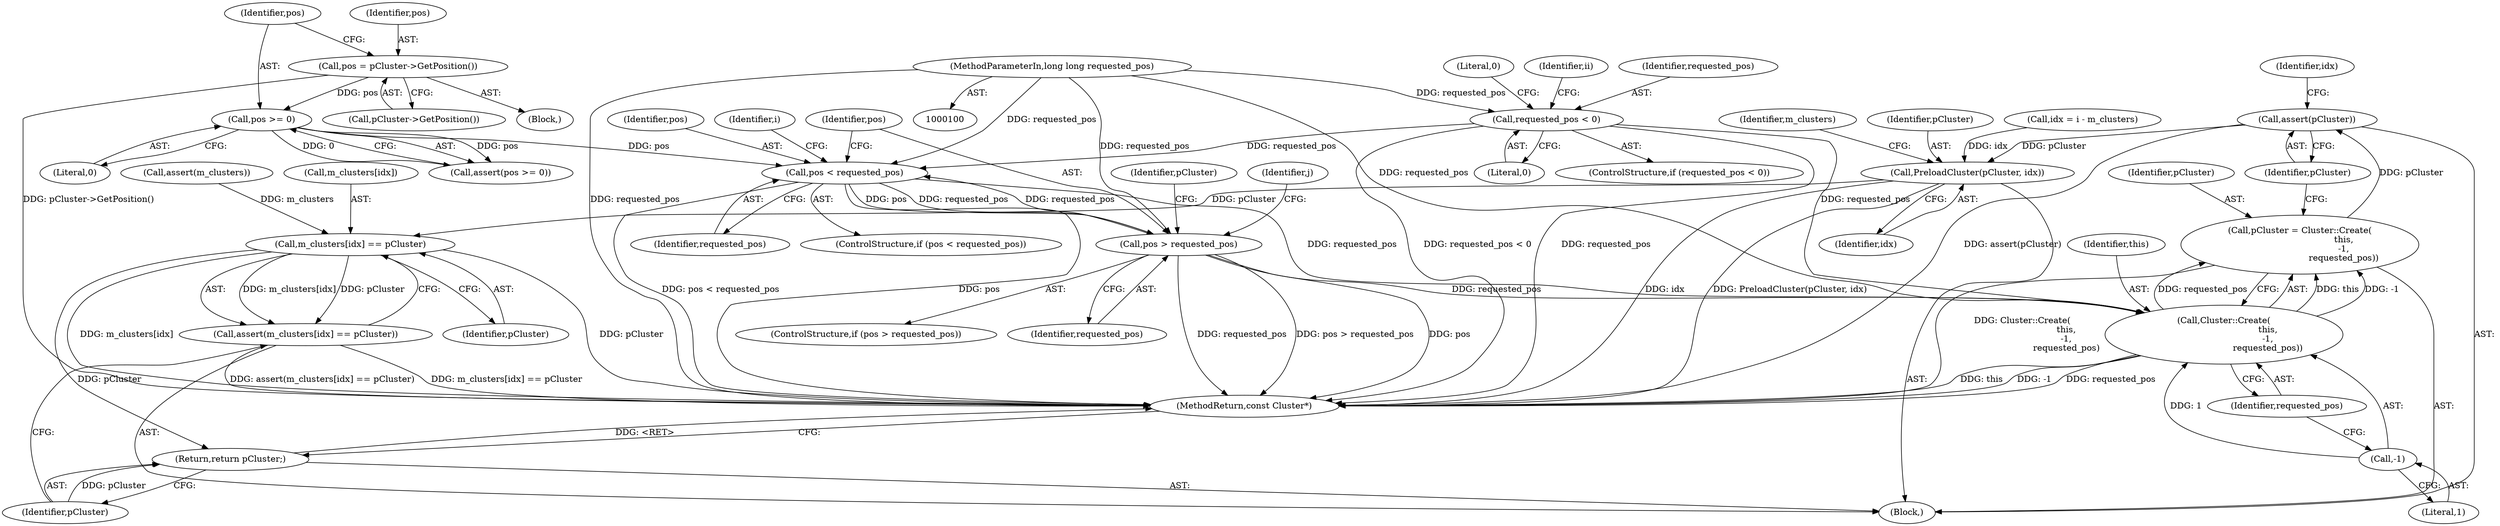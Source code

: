 digraph "1_Android_04839626ed859623901ebd3a5fd483982186b59d_42@API" {
"1000194" [label="(Call,assert(pCluster))"];
"1000187" [label="(Call,pCluster = Cluster::Create(\n                                this,\n                                -1,\n                                requested_pos))"];
"1000189" [label="(Call,Cluster::Create(\n                                this,\n                                -1,\n                                requested_pos))"];
"1000191" [label="(Call,-1)"];
"1000104" [label="(Call,requested_pos < 0)"];
"1000101" [label="(MethodParameterIn,long long requested_pos)"];
"1000164" [label="(Call,pos < requested_pos)"];
"1000160" [label="(Call,pos >= 0)"];
"1000156" [label="(Call,pos = pCluster->GetPosition())"];
"1000174" [label="(Call,pos > requested_pos)"];
"1000202" [label="(Call,PreloadCluster(pCluster, idx))"];
"1000212" [label="(Call,m_clusters[idx] == pCluster)"];
"1000211" [label="(Call,assert(m_clusters[idx] == pCluster))"];
"1000217" [label="(Return,return pCluster;)"];
"1000203" [label="(Identifier,pCluster)"];
"1000174" [label="(Call,pos > requested_pos)"];
"1000193" [label="(Identifier,requested_pos)"];
"1000197" [label="(Call,idx = i - m_clusters)"];
"1000218" [label="(Identifier,pCluster)"];
"1000103" [label="(ControlStructure,if (requested_pos < 0))"];
"1000176" [label="(Identifier,requested_pos)"];
"1000173" [label="(ControlStructure,if (pos > requested_pos))"];
"1000178" [label="(Identifier,j)"];
"1000190" [label="(Identifier,this)"];
"1000205" [label="(Call,assert(m_clusters))"];
"1000191" [label="(Call,-1)"];
"1000105" [label="(Identifier,requested_pos)"];
"1000206" [label="(Identifier,m_clusters)"];
"1000216" [label="(Identifier,pCluster)"];
"1000219" [label="(MethodReturn,const Cluster*)"];
"1000202" [label="(Call,PreloadCluster(pCluster, idx))"];
"1000157" [label="(Identifier,pos)"];
"1000108" [label="(Literal,0)"];
"1000158" [label="(Call,pCluster->GetPosition())"];
"1000161" [label="(Identifier,pos)"];
"1000164" [label="(Call,pos < requested_pos)"];
"1000192" [label="(Literal,1)"];
"1000175" [label="(Identifier,pos)"];
"1000159" [label="(Call,assert(pos >= 0))"];
"1000204" [label="(Identifier,idx)"];
"1000162" [label="(Literal,0)"];
"1000213" [label="(Call,m_clusters[idx])"];
"1000101" [label="(MethodParameterIn,long long requested_pos)"];
"1000194" [label="(Call,assert(pCluster))"];
"1000102" [label="(Block,)"];
"1000198" [label="(Identifier,idx)"];
"1000189" [label="(Call,Cluster::Create(\n                                this,\n                                -1,\n                                requested_pos))"];
"1000166" [label="(Identifier,requested_pos)"];
"1000160" [label="(Call,pos >= 0)"];
"1000106" [label="(Literal,0)"];
"1000135" [label="(Block,)"];
"1000165" [label="(Identifier,pos)"];
"1000163" [label="(ControlStructure,if (pos < requested_pos))"];
"1000195" [label="(Identifier,pCluster)"];
"1000212" [label="(Call,m_clusters[idx] == pCluster)"];
"1000110" [label="(Identifier,ii)"];
"1000217" [label="(Return,return pCluster;)"];
"1000168" [label="(Identifier,i)"];
"1000104" [label="(Call,requested_pos < 0)"];
"1000188" [label="(Identifier,pCluster)"];
"1000182" [label="(Identifier,pCluster)"];
"1000211" [label="(Call,assert(m_clusters[idx] == pCluster))"];
"1000156" [label="(Call,pos = pCluster->GetPosition())"];
"1000187" [label="(Call,pCluster = Cluster::Create(\n                                this,\n                                -1,\n                                requested_pos))"];
"1000194" -> "1000102"  [label="AST: "];
"1000194" -> "1000195"  [label="CFG: "];
"1000195" -> "1000194"  [label="AST: "];
"1000198" -> "1000194"  [label="CFG: "];
"1000194" -> "1000219"  [label="DDG: assert(pCluster)"];
"1000187" -> "1000194"  [label="DDG: pCluster"];
"1000194" -> "1000202"  [label="DDG: pCluster"];
"1000187" -> "1000102"  [label="AST: "];
"1000187" -> "1000189"  [label="CFG: "];
"1000188" -> "1000187"  [label="AST: "];
"1000189" -> "1000187"  [label="AST: "];
"1000195" -> "1000187"  [label="CFG: "];
"1000187" -> "1000219"  [label="DDG: Cluster::Create(\n                                this,\n                                -1,\n                                requested_pos)"];
"1000189" -> "1000187"  [label="DDG: this"];
"1000189" -> "1000187"  [label="DDG: -1"];
"1000189" -> "1000187"  [label="DDG: requested_pos"];
"1000189" -> "1000193"  [label="CFG: "];
"1000190" -> "1000189"  [label="AST: "];
"1000191" -> "1000189"  [label="AST: "];
"1000193" -> "1000189"  [label="AST: "];
"1000189" -> "1000219"  [label="DDG: this"];
"1000189" -> "1000219"  [label="DDG: -1"];
"1000189" -> "1000219"  [label="DDG: requested_pos"];
"1000191" -> "1000189"  [label="DDG: 1"];
"1000104" -> "1000189"  [label="DDG: requested_pos"];
"1000164" -> "1000189"  [label="DDG: requested_pos"];
"1000174" -> "1000189"  [label="DDG: requested_pos"];
"1000101" -> "1000189"  [label="DDG: requested_pos"];
"1000191" -> "1000192"  [label="CFG: "];
"1000192" -> "1000191"  [label="AST: "];
"1000193" -> "1000191"  [label="CFG: "];
"1000104" -> "1000103"  [label="AST: "];
"1000104" -> "1000106"  [label="CFG: "];
"1000105" -> "1000104"  [label="AST: "];
"1000106" -> "1000104"  [label="AST: "];
"1000108" -> "1000104"  [label="CFG: "];
"1000110" -> "1000104"  [label="CFG: "];
"1000104" -> "1000219"  [label="DDG: requested_pos"];
"1000104" -> "1000219"  [label="DDG: requested_pos < 0"];
"1000101" -> "1000104"  [label="DDG: requested_pos"];
"1000104" -> "1000164"  [label="DDG: requested_pos"];
"1000101" -> "1000100"  [label="AST: "];
"1000101" -> "1000219"  [label="DDG: requested_pos"];
"1000101" -> "1000164"  [label="DDG: requested_pos"];
"1000101" -> "1000174"  [label="DDG: requested_pos"];
"1000164" -> "1000163"  [label="AST: "];
"1000164" -> "1000166"  [label="CFG: "];
"1000165" -> "1000164"  [label="AST: "];
"1000166" -> "1000164"  [label="AST: "];
"1000168" -> "1000164"  [label="CFG: "];
"1000175" -> "1000164"  [label="CFG: "];
"1000164" -> "1000219"  [label="DDG: pos < requested_pos"];
"1000164" -> "1000219"  [label="DDG: pos"];
"1000160" -> "1000164"  [label="DDG: pos"];
"1000174" -> "1000164"  [label="DDG: requested_pos"];
"1000164" -> "1000174"  [label="DDG: pos"];
"1000164" -> "1000174"  [label="DDG: requested_pos"];
"1000160" -> "1000159"  [label="AST: "];
"1000160" -> "1000162"  [label="CFG: "];
"1000161" -> "1000160"  [label="AST: "];
"1000162" -> "1000160"  [label="AST: "];
"1000159" -> "1000160"  [label="CFG: "];
"1000160" -> "1000159"  [label="DDG: pos"];
"1000160" -> "1000159"  [label="DDG: 0"];
"1000156" -> "1000160"  [label="DDG: pos"];
"1000156" -> "1000135"  [label="AST: "];
"1000156" -> "1000158"  [label="CFG: "];
"1000157" -> "1000156"  [label="AST: "];
"1000158" -> "1000156"  [label="AST: "];
"1000161" -> "1000156"  [label="CFG: "];
"1000156" -> "1000219"  [label="DDG: pCluster->GetPosition()"];
"1000174" -> "1000173"  [label="AST: "];
"1000174" -> "1000176"  [label="CFG: "];
"1000175" -> "1000174"  [label="AST: "];
"1000176" -> "1000174"  [label="AST: "];
"1000178" -> "1000174"  [label="CFG: "];
"1000182" -> "1000174"  [label="CFG: "];
"1000174" -> "1000219"  [label="DDG: requested_pos"];
"1000174" -> "1000219"  [label="DDG: pos > requested_pos"];
"1000174" -> "1000219"  [label="DDG: pos"];
"1000202" -> "1000102"  [label="AST: "];
"1000202" -> "1000204"  [label="CFG: "];
"1000203" -> "1000202"  [label="AST: "];
"1000204" -> "1000202"  [label="AST: "];
"1000206" -> "1000202"  [label="CFG: "];
"1000202" -> "1000219"  [label="DDG: PreloadCluster(pCluster, idx)"];
"1000202" -> "1000219"  [label="DDG: idx"];
"1000197" -> "1000202"  [label="DDG: idx"];
"1000202" -> "1000212"  [label="DDG: pCluster"];
"1000212" -> "1000211"  [label="AST: "];
"1000212" -> "1000216"  [label="CFG: "];
"1000213" -> "1000212"  [label="AST: "];
"1000216" -> "1000212"  [label="AST: "];
"1000211" -> "1000212"  [label="CFG: "];
"1000212" -> "1000219"  [label="DDG: pCluster"];
"1000212" -> "1000219"  [label="DDG: m_clusters[idx]"];
"1000212" -> "1000211"  [label="DDG: m_clusters[idx]"];
"1000212" -> "1000211"  [label="DDG: pCluster"];
"1000205" -> "1000212"  [label="DDG: m_clusters"];
"1000212" -> "1000217"  [label="DDG: pCluster"];
"1000211" -> "1000102"  [label="AST: "];
"1000218" -> "1000211"  [label="CFG: "];
"1000211" -> "1000219"  [label="DDG: m_clusters[idx] == pCluster"];
"1000211" -> "1000219"  [label="DDG: assert(m_clusters[idx] == pCluster)"];
"1000217" -> "1000102"  [label="AST: "];
"1000217" -> "1000218"  [label="CFG: "];
"1000218" -> "1000217"  [label="AST: "];
"1000219" -> "1000217"  [label="CFG: "];
"1000217" -> "1000219"  [label="DDG: <RET>"];
"1000218" -> "1000217"  [label="DDG: pCluster"];
}
